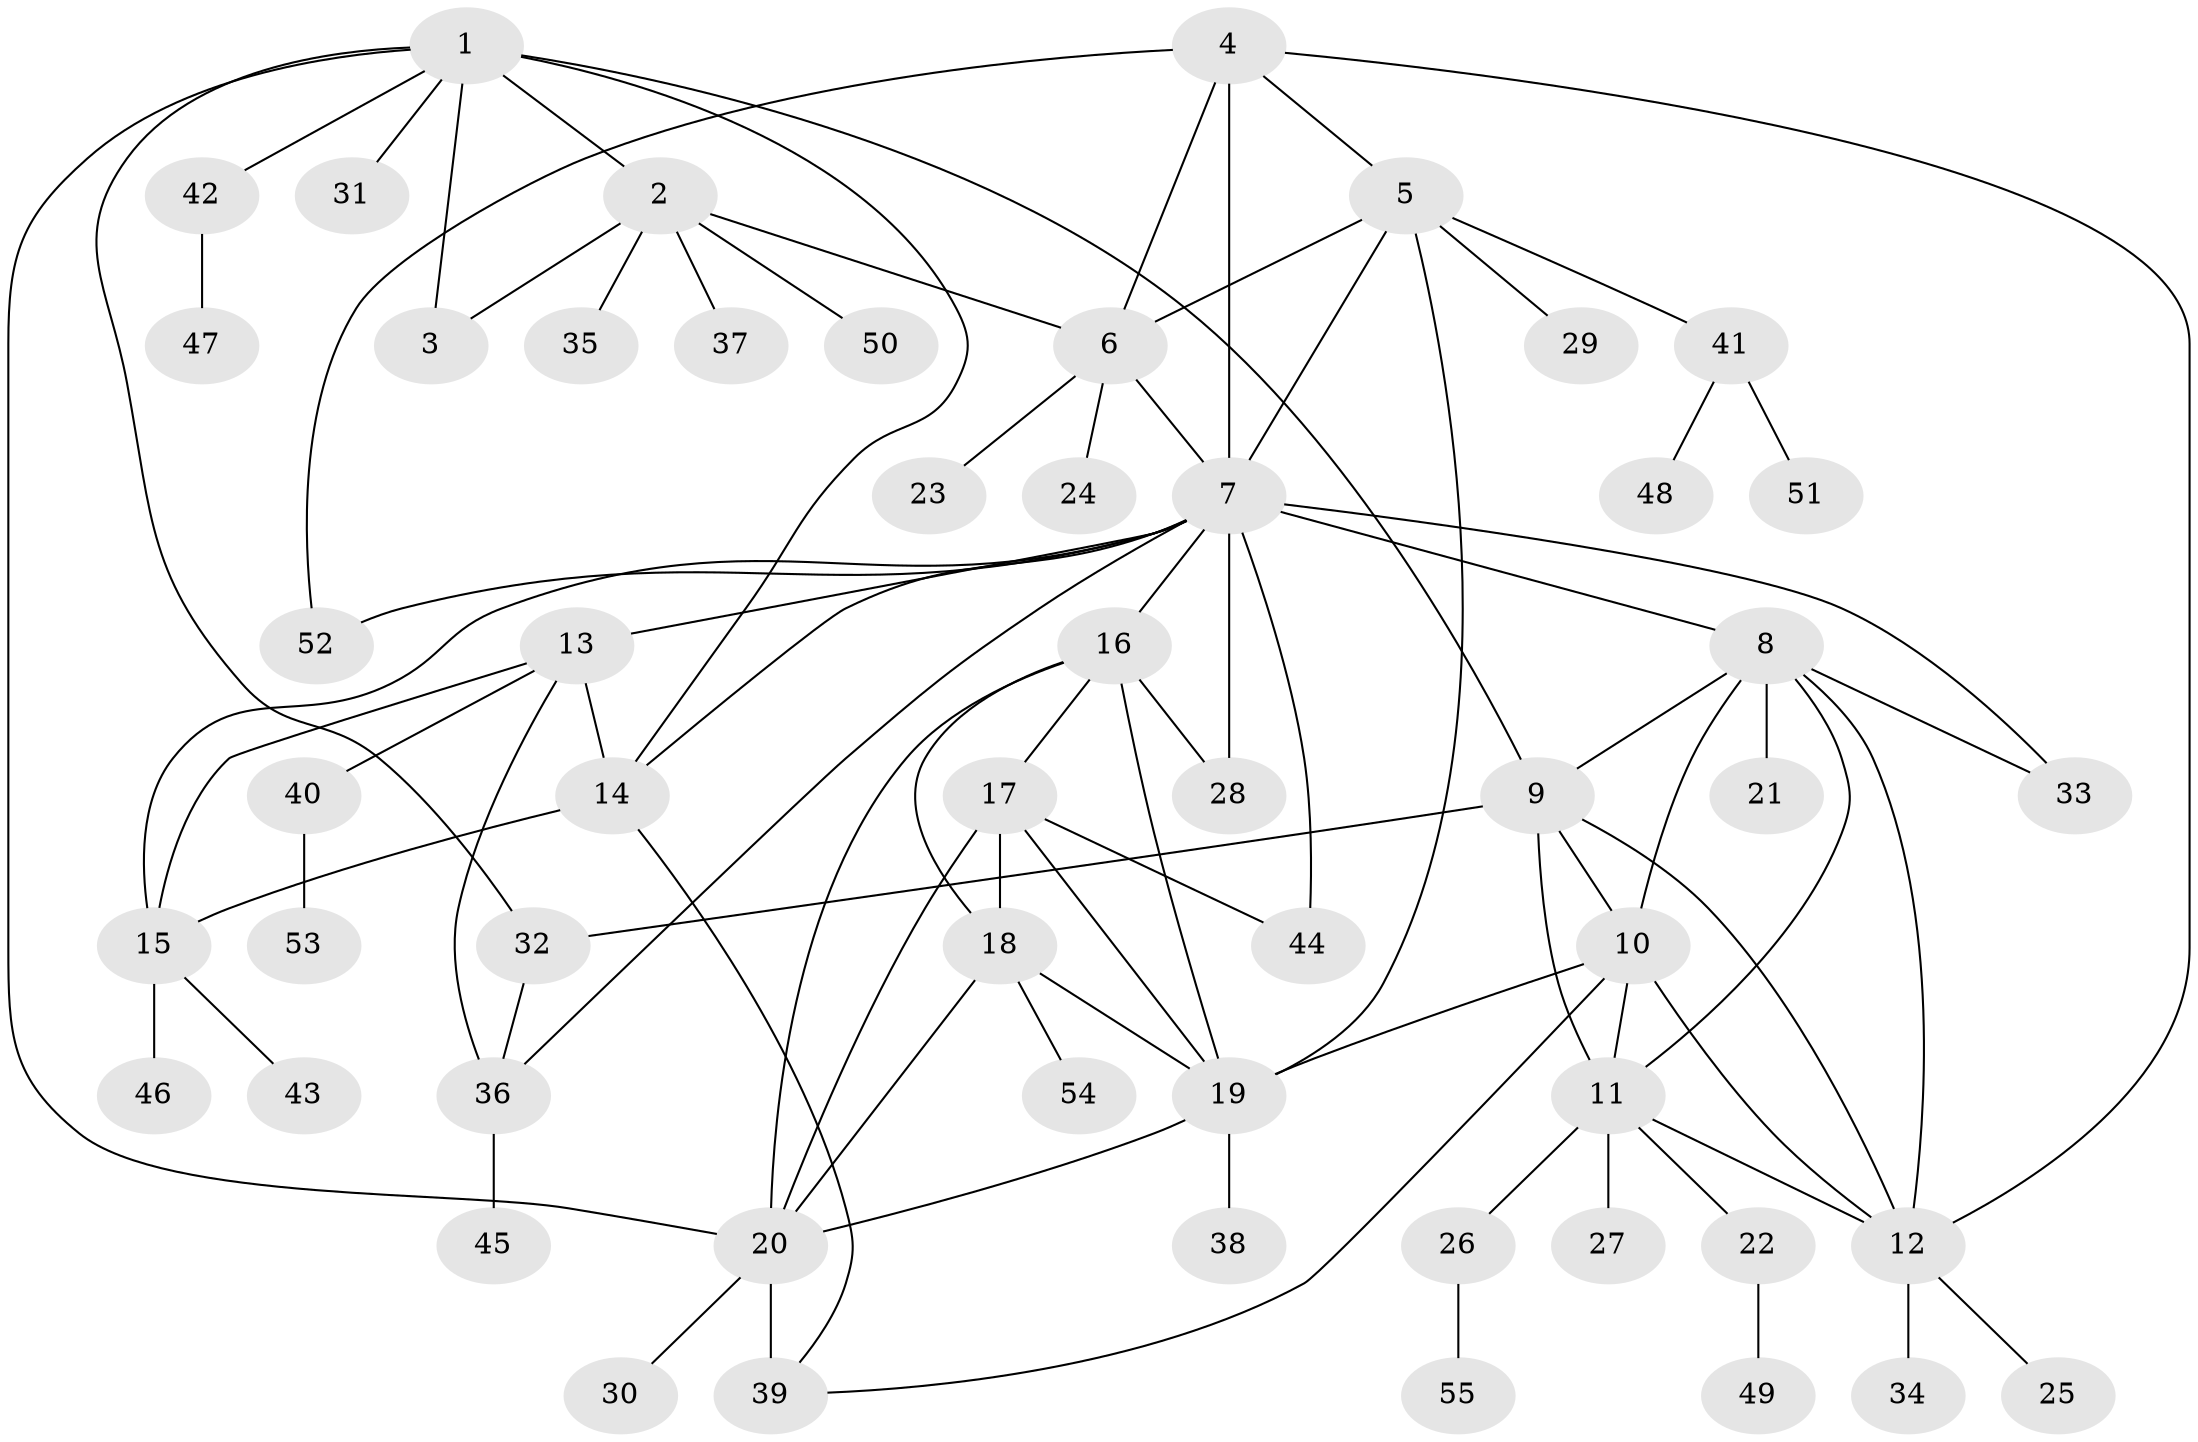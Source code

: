 // original degree distribution, {6: 0.03669724770642202, 9: 0.045871559633027525, 4: 0.03669724770642202, 5: 0.009174311926605505, 8: 0.06422018348623854, 10: 0.01834862385321101, 12: 0.009174311926605505, 7: 0.009174311926605505, 11: 0.009174311926605505, 2: 0.1743119266055046, 3: 0.06422018348623854, 1: 0.5229357798165137}
// Generated by graph-tools (version 1.1) at 2025/37/03/09/25 02:37:38]
// undirected, 55 vertices, 88 edges
graph export_dot {
graph [start="1"]
  node [color=gray90,style=filled];
  1;
  2;
  3;
  4;
  5;
  6;
  7;
  8;
  9;
  10;
  11;
  12;
  13;
  14;
  15;
  16;
  17;
  18;
  19;
  20;
  21;
  22;
  23;
  24;
  25;
  26;
  27;
  28;
  29;
  30;
  31;
  32;
  33;
  34;
  35;
  36;
  37;
  38;
  39;
  40;
  41;
  42;
  43;
  44;
  45;
  46;
  47;
  48;
  49;
  50;
  51;
  52;
  53;
  54;
  55;
  1 -- 2 [weight=3.0];
  1 -- 3 [weight=3.0];
  1 -- 9 [weight=1.0];
  1 -- 14 [weight=1.0];
  1 -- 20 [weight=1.0];
  1 -- 31 [weight=1.0];
  1 -- 32 [weight=1.0];
  1 -- 42 [weight=1.0];
  2 -- 3 [weight=1.0];
  2 -- 6 [weight=1.0];
  2 -- 35 [weight=1.0];
  2 -- 37 [weight=1.0];
  2 -- 50 [weight=1.0];
  4 -- 5 [weight=2.0];
  4 -- 6 [weight=2.0];
  4 -- 7 [weight=2.0];
  4 -- 12 [weight=1.0];
  4 -- 52 [weight=1.0];
  5 -- 6 [weight=1.0];
  5 -- 7 [weight=1.0];
  5 -- 19 [weight=1.0];
  5 -- 29 [weight=2.0];
  5 -- 41 [weight=1.0];
  6 -- 7 [weight=1.0];
  6 -- 23 [weight=3.0];
  6 -- 24 [weight=1.0];
  7 -- 8 [weight=1.0];
  7 -- 13 [weight=2.0];
  7 -- 14 [weight=2.0];
  7 -- 15 [weight=1.0];
  7 -- 16 [weight=1.0];
  7 -- 28 [weight=1.0];
  7 -- 33 [weight=1.0];
  7 -- 36 [weight=1.0];
  7 -- 44 [weight=2.0];
  7 -- 52 [weight=3.0];
  8 -- 9 [weight=1.0];
  8 -- 10 [weight=1.0];
  8 -- 11 [weight=1.0];
  8 -- 12 [weight=1.0];
  8 -- 21 [weight=1.0];
  8 -- 33 [weight=1.0];
  9 -- 10 [weight=1.0];
  9 -- 11 [weight=1.0];
  9 -- 12 [weight=1.0];
  9 -- 32 [weight=3.0];
  10 -- 11 [weight=1.0];
  10 -- 12 [weight=1.0];
  10 -- 19 [weight=1.0];
  10 -- 39 [weight=1.0];
  11 -- 12 [weight=1.0];
  11 -- 22 [weight=1.0];
  11 -- 26 [weight=1.0];
  11 -- 27 [weight=1.0];
  12 -- 25 [weight=1.0];
  12 -- 34 [weight=1.0];
  13 -- 14 [weight=2.0];
  13 -- 15 [weight=1.0];
  13 -- 36 [weight=2.0];
  13 -- 40 [weight=1.0];
  14 -- 15 [weight=2.0];
  14 -- 39 [weight=1.0];
  15 -- 43 [weight=1.0];
  15 -- 46 [weight=2.0];
  16 -- 17 [weight=1.0];
  16 -- 18 [weight=1.0];
  16 -- 19 [weight=1.0];
  16 -- 20 [weight=1.0];
  16 -- 28 [weight=2.0];
  17 -- 18 [weight=1.0];
  17 -- 19 [weight=1.0];
  17 -- 20 [weight=1.0];
  17 -- 44 [weight=3.0];
  18 -- 19 [weight=1.0];
  18 -- 20 [weight=1.0];
  18 -- 54 [weight=1.0];
  19 -- 20 [weight=1.0];
  19 -- 38 [weight=3.0];
  20 -- 30 [weight=1.0];
  20 -- 39 [weight=4.0];
  22 -- 49 [weight=1.0];
  26 -- 55 [weight=1.0];
  32 -- 36 [weight=1.0];
  36 -- 45 [weight=1.0];
  40 -- 53 [weight=1.0];
  41 -- 48 [weight=1.0];
  41 -- 51 [weight=1.0];
  42 -- 47 [weight=1.0];
}
